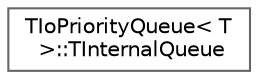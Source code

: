 digraph "Graphical Class Hierarchy"
{
 // INTERACTIVE_SVG=YES
 // LATEX_PDF_SIZE
  bgcolor="transparent";
  edge [fontname=Helvetica,fontsize=10,labelfontname=Helvetica,labelfontsize=10];
  node [fontname=Helvetica,fontsize=10,shape=box,height=0.2,width=0.4];
  rankdir="LR";
  Node0 [id="Node000000",label="TIoPriorityQueue\< T\l \>::TInternalQueue",height=0.2,width=0.4,color="grey40", fillcolor="white", style="filled",URL="$d7/d53/structTIoPriorityQueue_1_1TInternalQueue.html",tooltip=" "];
}

